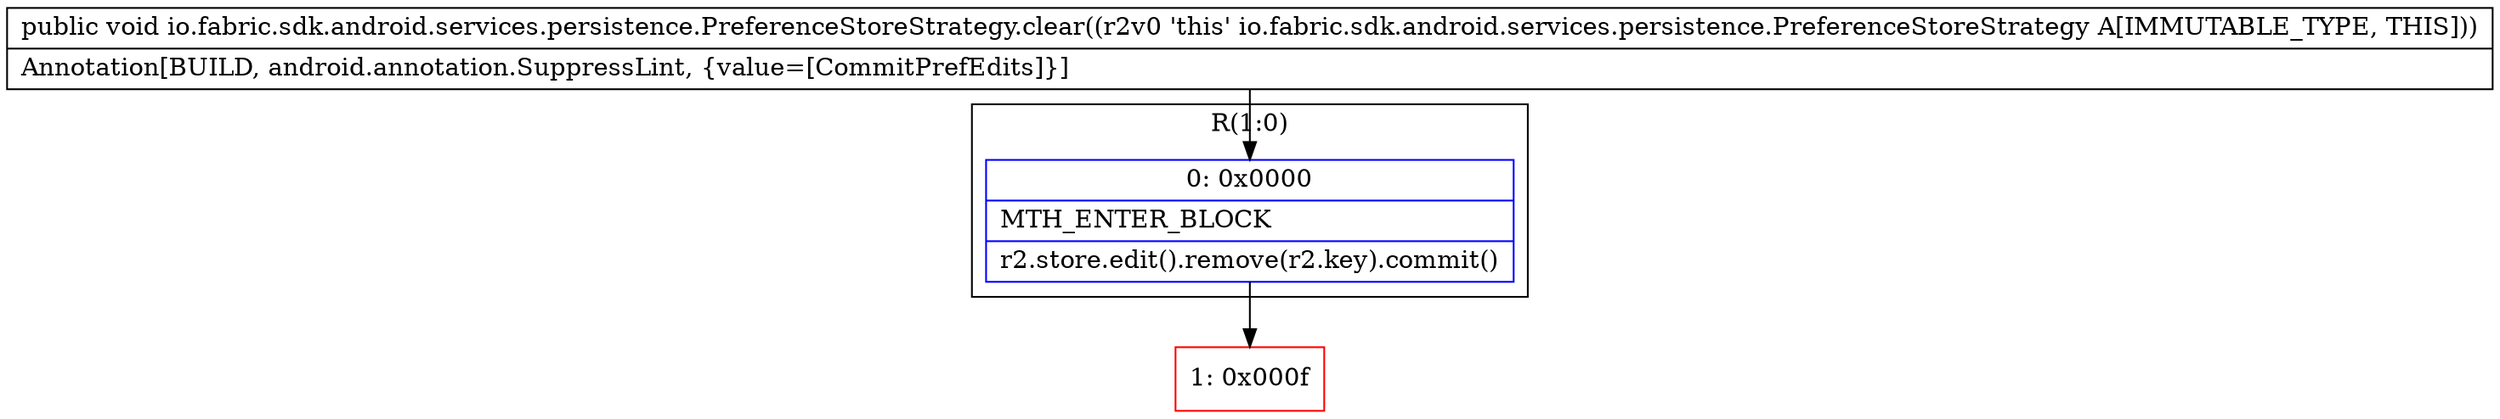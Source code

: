 digraph "CFG forio.fabric.sdk.android.services.persistence.PreferenceStoreStrategy.clear()V" {
subgraph cluster_Region_949182173 {
label = "R(1:0)";
node [shape=record,color=blue];
Node_0 [shape=record,label="{0\:\ 0x0000|MTH_ENTER_BLOCK\l|r2.store.edit().remove(r2.key).commit()\l}"];
}
Node_1 [shape=record,color=red,label="{1\:\ 0x000f}"];
MethodNode[shape=record,label="{public void io.fabric.sdk.android.services.persistence.PreferenceStoreStrategy.clear((r2v0 'this' io.fabric.sdk.android.services.persistence.PreferenceStoreStrategy A[IMMUTABLE_TYPE, THIS]))  | Annotation[BUILD, android.annotation.SuppressLint, \{value=[CommitPrefEdits]\}]\l}"];
MethodNode -> Node_0;
Node_0 -> Node_1;
}

